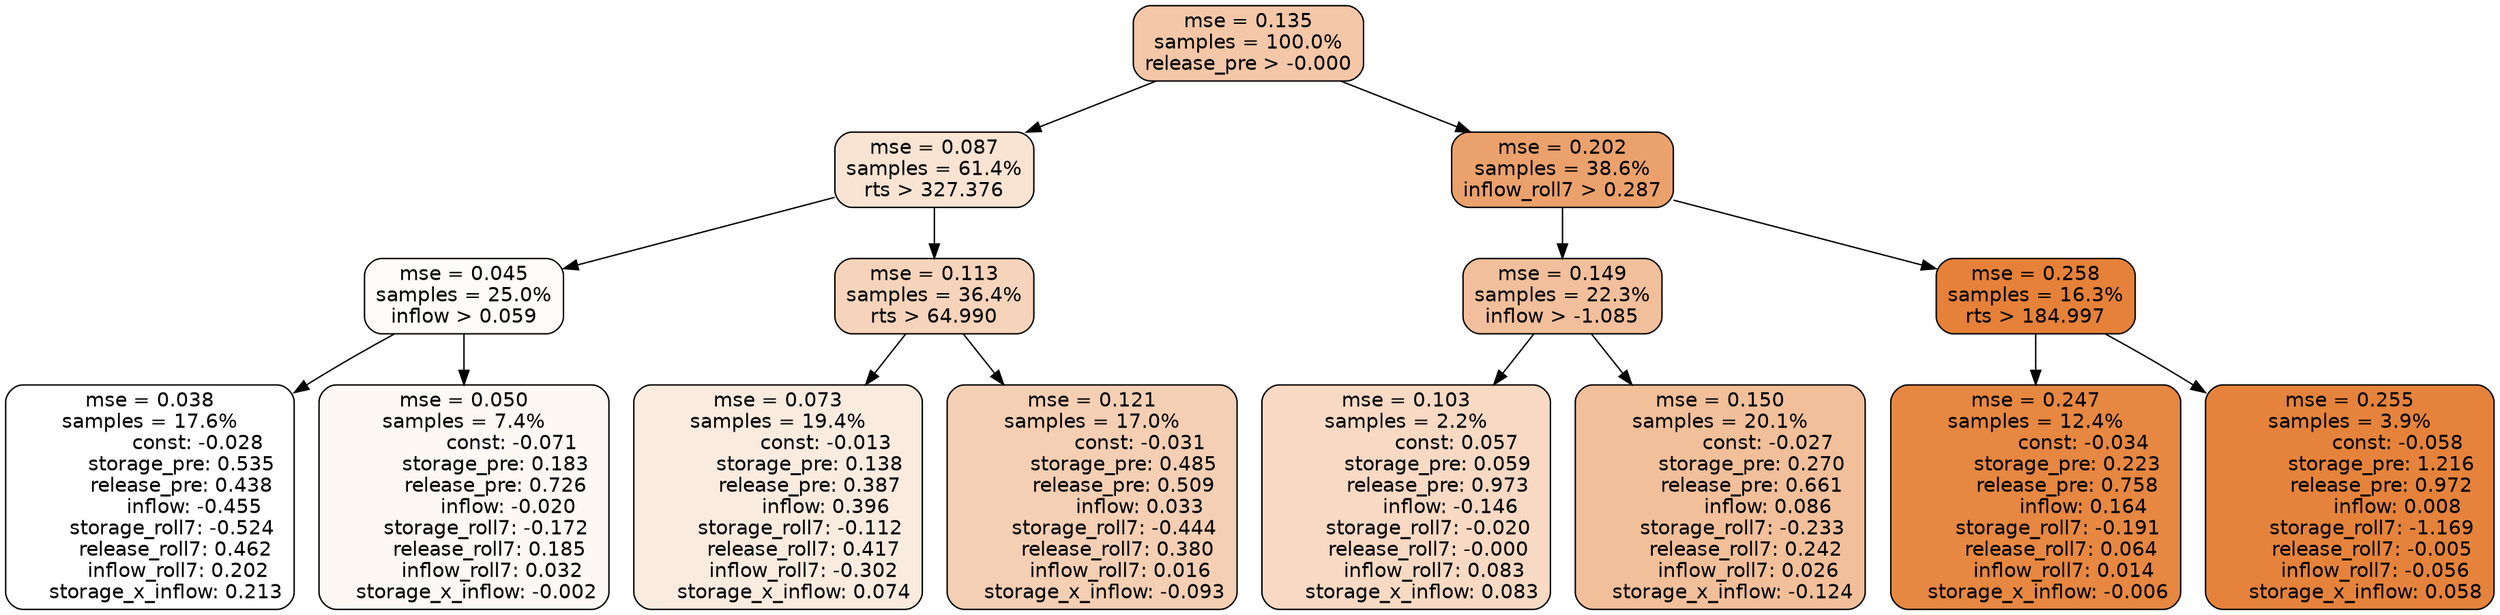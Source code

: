 digraph tree {
node [shape=rectangle, style="filled, rounded", color="black", fontname=helvetica] ;
edge [fontname=helvetica] ;
	"0" [label="mse = 0.135
samples = 100.0%
release_pre > -0.000", fillcolor="#f3c7a8"]
	"1" [label="mse = 0.087
samples = 61.4%
rts > 327.376", fillcolor="#f9e3d3"]
	"8" [label="mse = 0.202
samples = 38.6%
inflow_roll7 > 0.287", fillcolor="#eba16c"]
	"5" [label="mse = 0.045
samples = 25.0%
inflow > 0.059", fillcolor="#fefbf9"]
	"2" [label="mse = 0.113
samples = 36.4%
rts > 64.990", fillcolor="#f6d4bb"]
	"9" [label="mse = 0.149
samples = 22.3%
inflow > -1.085", fillcolor="#f1bf9b"]
	"12" [label="mse = 0.258
samples = 16.3%
rts > 184.997", fillcolor="#e58139"]
	"6" [label="mse = 0.038
samples = 17.6%
               const: -0.028
          storage_pre: 0.535
          release_pre: 0.438
              inflow: -0.455
       storage_roll7: -0.524
        release_roll7: 0.462
         inflow_roll7: 0.202
     storage_x_inflow: 0.213", fillcolor="#ffffff"]
	"7" [label="mse = 0.050
samples = 7.4%
               const: -0.071
          storage_pre: 0.183
          release_pre: 0.726
              inflow: -0.020
       storage_roll7: -0.172
        release_roll7: 0.185
         inflow_roll7: 0.032
    storage_x_inflow: -0.002", fillcolor="#fdf8f4"]
	"3" [label="mse = 0.073
samples = 19.4%
               const: -0.013
          storage_pre: 0.138
          release_pre: 0.387
               inflow: 0.396
       storage_roll7: -0.112
        release_roll7: 0.417
        inflow_roll7: -0.302
     storage_x_inflow: 0.074", fillcolor="#faebdf"]
	"4" [label="mse = 0.121
samples = 17.0%
               const: -0.031
          storage_pre: 0.485
          release_pre: 0.509
               inflow: 0.033
       storage_roll7: -0.444
        release_roll7: 0.380
         inflow_roll7: 0.016
    storage_x_inflow: -0.093", fillcolor="#f5cfb4"]
	"10" [label="mse = 0.103
samples = 2.2%
                const: 0.057
          storage_pre: 0.059
          release_pre: 0.973
              inflow: -0.146
       storage_roll7: -0.020
       release_roll7: -0.000
         inflow_roll7: 0.083
     storage_x_inflow: 0.083", fillcolor="#f7d9c4"]
	"11" [label="mse = 0.150
samples = 20.1%
               const: -0.027
          storage_pre: 0.270
          release_pre: 0.661
               inflow: 0.086
       storage_roll7: -0.233
        release_roll7: 0.242
         inflow_roll7: 0.026
    storage_x_inflow: -0.124", fillcolor="#f1bf9a"]
	"13" [label="mse = 0.247
samples = 12.4%
               const: -0.034
          storage_pre: 0.223
          release_pre: 0.758
               inflow: 0.164
       storage_roll7: -0.191
        release_roll7: 0.064
         inflow_roll7: 0.014
    storage_x_inflow: -0.006", fillcolor="#e68742"]
	"14" [label="mse = 0.255
samples = 3.9%
               const: -0.058
          storage_pre: 1.216
          release_pre: 0.972
               inflow: 0.008
       storage_roll7: -1.169
       release_roll7: -0.005
        inflow_roll7: -0.056
     storage_x_inflow: 0.058", fillcolor="#e5833c"]

	"0" -> "1"
	"0" -> "8"
	"1" -> "2"
	"1" -> "5"
	"8" -> "9"
	"8" -> "12"
	"5" -> "6"
	"5" -> "7"
	"2" -> "3"
	"2" -> "4"
	"9" -> "10"
	"9" -> "11"
	"12" -> "13"
	"12" -> "14"
}